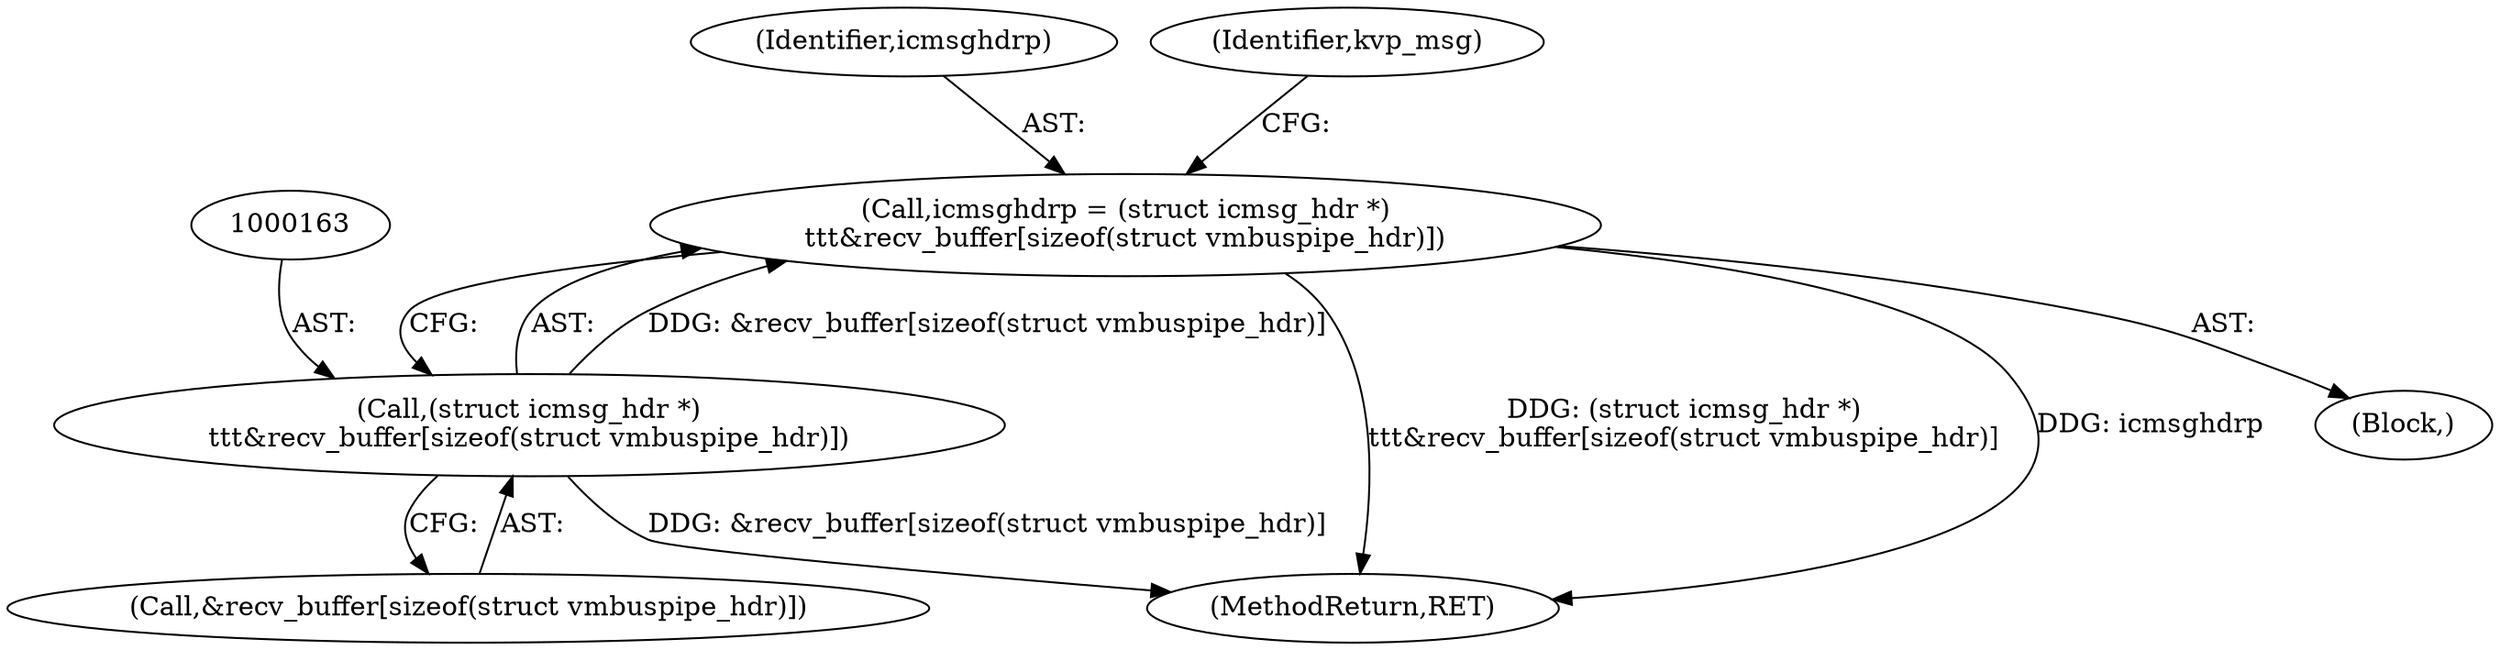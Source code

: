 digraph "0_linux_0720a06a7518c9d0c0125bd5d1f3b6264c55c3dd@pointer" {
"1000160" [label="(Call,icmsghdrp = (struct icmsg_hdr *)\n\t\t\t&recv_buffer[sizeof(struct vmbuspipe_hdr)])"];
"1000162" [label="(Call,(struct icmsg_hdr *)\n\t\t\t&recv_buffer[sizeof(struct vmbuspipe_hdr)])"];
"1000161" [label="(Identifier,icmsghdrp)"];
"1000274" [label="(MethodReturn,RET)"];
"1000114" [label="(Block,)"];
"1000162" [label="(Call,(struct icmsg_hdr *)\n\t\t\t&recv_buffer[sizeof(struct vmbuspipe_hdr)])"];
"1000164" [label="(Call,&recv_buffer[sizeof(struct vmbuspipe_hdr)])"];
"1000160" [label="(Call,icmsghdrp = (struct icmsg_hdr *)\n\t\t\t&recv_buffer[sizeof(struct vmbuspipe_hdr)])"];
"1000170" [label="(Identifier,kvp_msg)"];
"1000160" -> "1000114"  [label="AST: "];
"1000160" -> "1000162"  [label="CFG: "];
"1000161" -> "1000160"  [label="AST: "];
"1000162" -> "1000160"  [label="AST: "];
"1000170" -> "1000160"  [label="CFG: "];
"1000160" -> "1000274"  [label="DDG: (struct icmsg_hdr *)\n\t\t\t&recv_buffer[sizeof(struct vmbuspipe_hdr)]"];
"1000160" -> "1000274"  [label="DDG: icmsghdrp"];
"1000162" -> "1000160"  [label="DDG: &recv_buffer[sizeof(struct vmbuspipe_hdr)]"];
"1000162" -> "1000164"  [label="CFG: "];
"1000163" -> "1000162"  [label="AST: "];
"1000164" -> "1000162"  [label="AST: "];
"1000162" -> "1000274"  [label="DDG: &recv_buffer[sizeof(struct vmbuspipe_hdr)]"];
}
